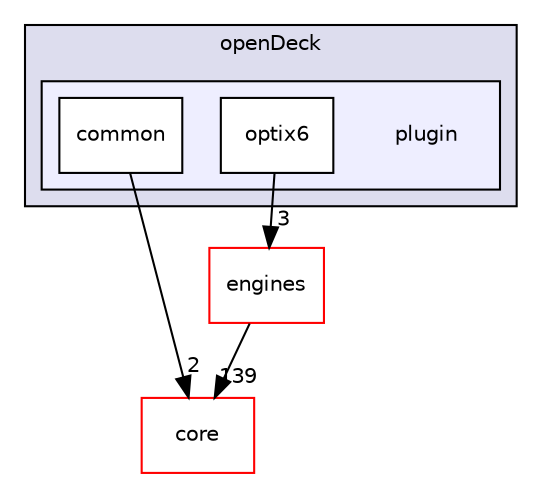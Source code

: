 digraph "platform/plugins/openDeck/plugin" {
  compound=true
  node [ fontsize="10", fontname="Helvetica"];
  edge [ labelfontsize="10", labelfontname="Helvetica"];
  subgraph clusterdir_4b39a8051326a2cb5846d5449a38081f {
    graph [ bgcolor="#ddddee", pencolor="black", label="openDeck" fontname="Helvetica", fontsize="10", URL="dir_4b39a8051326a2cb5846d5449a38081f.html"]
  subgraph clusterdir_4a81ef2993af591efcf718b6d8e6b83e {
    graph [ bgcolor="#eeeeff", pencolor="black", label="" URL="dir_4a81ef2993af591efcf718b6d8e6b83e.html"];
    dir_4a81ef2993af591efcf718b6d8e6b83e [shape=plaintext label="plugin"];
  dir_29ba5d9c75a4ad258b2ca16b7c1d3b0e [shape=box label="common" fillcolor="white" style="filled" URL="dir_29ba5d9c75a4ad258b2ca16b7c1d3b0e.html"];
  dir_a9b2e6847c0dad908dd22fd6b4dc5ea9 [shape=box label="optix6" fillcolor="white" style="filled" URL="dir_a9b2e6847c0dad908dd22fd6b4dc5ea9.html"];
  }
  }
  dir_3066efc1f4040d52e90bf8a29ab3f16b [shape=box label="core" fillcolor="white" style="filled" color="red" URL="dir_3066efc1f4040d52e90bf8a29ab3f16b.html"];
  dir_4389f3d2beff546807b6b148625d2759 [shape=box label="engines" fillcolor="white" style="filled" color="red" URL="dir_4389f3d2beff546807b6b148625d2759.html"];
  dir_29ba5d9c75a4ad258b2ca16b7c1d3b0e->dir_3066efc1f4040d52e90bf8a29ab3f16b [headlabel="2", labeldistance=1.5 headhref="dir_000091_000065.html"];
  dir_a9b2e6847c0dad908dd22fd6b4dc5ea9->dir_4389f3d2beff546807b6b148625d2759 [headlabel="3", labeldistance=1.5 headhref="dir_000126_000073.html"];
  dir_4389f3d2beff546807b6b148625d2759->dir_3066efc1f4040d52e90bf8a29ab3f16b [headlabel="139", labeldistance=1.5 headhref="dir_000073_000065.html"];
}

